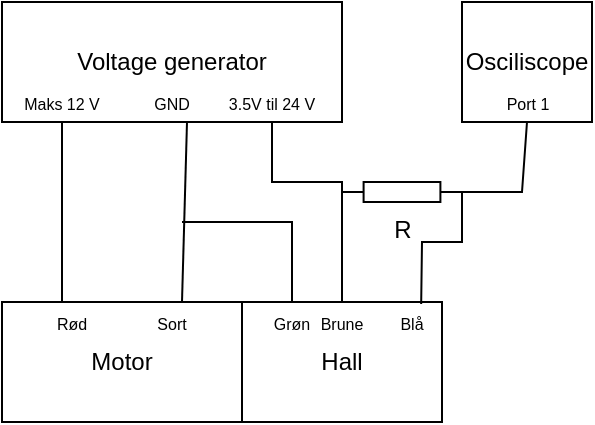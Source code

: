 <mxfile version="28.1.2">
  <diagram name="Page-1" id="2KN4n-oY-idVr_XuJjIR">
    <mxGraphModel dx="548" dy="329" grid="1" gridSize="10" guides="1" tooltips="1" connect="1" arrows="1" fold="1" page="1" pageScale="1" pageWidth="850" pageHeight="1100" math="0" shadow="0">
      <root>
        <mxCell id="0" />
        <mxCell id="1" parent="0" />
        <mxCell id="TGLitazUsg_yzprh3FVX-1" value="Motor" style="rounded=0;whiteSpace=wrap;html=1;" vertex="1" parent="1">
          <mxGeometry x="440" y="240" width="120" height="60" as="geometry" />
        </mxCell>
        <mxCell id="TGLitazUsg_yzprh3FVX-2" value="Voltage generator" style="rounded=0;whiteSpace=wrap;html=1;" vertex="1" parent="1">
          <mxGeometry x="440" y="90" width="170" height="60" as="geometry" />
        </mxCell>
        <mxCell id="TGLitazUsg_yzprh3FVX-3" value="" style="endArrow=none;html=1;rounded=0;exitX=0.25;exitY=0;exitDx=0;exitDy=0;entryX=0.5;entryY=1;entryDx=0;entryDy=0;" edge="1" parent="1" source="TGLitazUsg_yzprh3FVX-1" target="TGLitazUsg_yzprh3FVX-5">
          <mxGeometry width="50" height="50" relative="1" as="geometry">
            <mxPoint x="400" y="200" as="sourcePoint" />
            <mxPoint x="450" y="150" as="targetPoint" />
          </mxGeometry>
        </mxCell>
        <mxCell id="TGLitazUsg_yzprh3FVX-5" value="&lt;font style=&quot;font-size: 8px;&quot;&gt;Maks 12 V&lt;/font&gt;" style="text;html=1;align=center;verticalAlign=middle;whiteSpace=wrap;rounded=0;" vertex="1" parent="1">
          <mxGeometry x="450" y="130" width="40" height="20" as="geometry" />
        </mxCell>
        <mxCell id="TGLitazUsg_yzprh3FVX-8" value="&lt;font style=&quot;font-size: 8px;&quot;&gt;GND&lt;/font&gt;" style="text;html=1;align=center;verticalAlign=middle;whiteSpace=wrap;rounded=0;" vertex="1" parent="1">
          <mxGeometry x="510" y="130" width="30" height="20" as="geometry" />
        </mxCell>
        <mxCell id="TGLitazUsg_yzprh3FVX-9" value="" style="endArrow=none;html=1;rounded=0;entryX=0.75;entryY=1;entryDx=0;entryDy=0;exitX=0.75;exitY=0;exitDx=0;exitDy=0;" edge="1" parent="1" source="TGLitazUsg_yzprh3FVX-1" target="TGLitazUsg_yzprh3FVX-8">
          <mxGeometry width="50" height="50" relative="1" as="geometry">
            <mxPoint x="640" y="220" as="sourcePoint" />
            <mxPoint x="690" y="170" as="targetPoint" />
          </mxGeometry>
        </mxCell>
        <mxCell id="TGLitazUsg_yzprh3FVX-11" value="Hall" style="rounded=0;whiteSpace=wrap;html=1;" vertex="1" parent="1">
          <mxGeometry x="560" y="240" width="100" height="60" as="geometry" />
        </mxCell>
        <mxCell id="TGLitazUsg_yzprh3FVX-12" value="&lt;font style=&quot;font-size: 8px;&quot;&gt;Grøn&lt;/font&gt;" style="text;html=1;align=center;verticalAlign=middle;whiteSpace=wrap;rounded=0;" vertex="1" parent="1">
          <mxGeometry x="570" y="240" width="30" height="20" as="geometry" />
        </mxCell>
        <mxCell id="TGLitazUsg_yzprh3FVX-13" value="&lt;font style=&quot;font-size: 8px;&quot;&gt;Rød&lt;/font&gt;" style="text;html=1;align=center;verticalAlign=middle;whiteSpace=wrap;rounded=0;" vertex="1" parent="1">
          <mxGeometry x="460" y="240" width="30" height="20" as="geometry" />
        </mxCell>
        <mxCell id="TGLitazUsg_yzprh3FVX-14" value="" style="endArrow=none;html=1;rounded=0;exitX=0.25;exitY=0;exitDx=0;exitDy=0;" edge="1" parent="1" source="TGLitazUsg_yzprh3FVX-11">
          <mxGeometry width="50" height="50" relative="1" as="geometry">
            <mxPoint x="610" y="170" as="sourcePoint" />
            <mxPoint x="530" y="200" as="targetPoint" />
            <Array as="points">
              <mxPoint x="585" y="200" />
            </Array>
          </mxGeometry>
        </mxCell>
        <mxCell id="TGLitazUsg_yzprh3FVX-15" value="&lt;font style=&quot;font-size: 8px;&quot;&gt;Sort&lt;/font&gt;" style="text;html=1;align=center;verticalAlign=middle;whiteSpace=wrap;rounded=0;" vertex="1" parent="1">
          <mxGeometry x="510" y="240" width="30" height="20" as="geometry" />
        </mxCell>
        <mxCell id="TGLitazUsg_yzprh3FVX-16" value="&lt;font style=&quot;font-size: 8px;&quot;&gt;Brune&lt;/font&gt;" style="text;html=1;align=center;verticalAlign=middle;whiteSpace=wrap;rounded=0;" vertex="1" parent="1">
          <mxGeometry x="595" y="240" width="30" height="20" as="geometry" />
        </mxCell>
        <mxCell id="TGLitazUsg_yzprh3FVX-17" value="&lt;font style=&quot;font-size: 8px;&quot;&gt;3.5V til 24 V&lt;/font&gt;" style="text;html=1;align=center;verticalAlign=middle;whiteSpace=wrap;rounded=0;" vertex="1" parent="1">
          <mxGeometry x="550" y="130" width="50" height="20" as="geometry" />
        </mxCell>
        <mxCell id="TGLitazUsg_yzprh3FVX-19" value="" style="endArrow=none;html=1;rounded=0;entryX=0.5;entryY=1;entryDx=0;entryDy=0;" edge="1" parent="1" target="TGLitazUsg_yzprh3FVX-17">
          <mxGeometry width="50" height="50" relative="1" as="geometry">
            <mxPoint x="610" y="240" as="sourcePoint" />
            <mxPoint x="660" y="190" as="targetPoint" />
            <Array as="points">
              <mxPoint x="610" y="180" />
              <mxPoint x="575" y="180" />
            </Array>
          </mxGeometry>
        </mxCell>
        <mxCell id="TGLitazUsg_yzprh3FVX-20" value="&lt;span style=&quot;font-size: 8px;&quot;&gt;Blå&lt;/span&gt;" style="text;html=1;align=center;verticalAlign=middle;whiteSpace=wrap;rounded=0;" vertex="1" parent="1">
          <mxGeometry x="630" y="240" width="30" height="20" as="geometry" />
        </mxCell>
        <mxCell id="TGLitazUsg_yzprh3FVX-21" value="" style="endArrow=none;html=1;rounded=0;exitX=0.653;exitY=0.05;exitDx=0;exitDy=0;exitPerimeter=0;entryX=1;entryY=0.5;entryDx=0;entryDy=0;entryPerimeter=0;" edge="1" parent="1" source="TGLitazUsg_yzprh3FVX-20" target="TGLitazUsg_yzprh3FVX-22">
          <mxGeometry width="50" height="50" relative="1" as="geometry">
            <mxPoint x="640" y="240" as="sourcePoint" />
            <mxPoint x="650" y="200" as="targetPoint" />
            <Array as="points">
              <mxPoint x="650" y="210" />
              <mxPoint x="670" y="210" />
            </Array>
          </mxGeometry>
        </mxCell>
        <mxCell id="TGLitazUsg_yzprh3FVX-22" value="R" style="pointerEvents=1;verticalLabelPosition=bottom;shadow=0;dashed=0;align=center;html=1;verticalAlign=top;shape=mxgraph.electrical.resistors.resistor_1;" vertex="1" parent="1">
          <mxGeometry x="610" y="180" width="60" height="10" as="geometry" />
        </mxCell>
        <mxCell id="TGLitazUsg_yzprh3FVX-23" value="Osciliscope" style="rounded=0;whiteSpace=wrap;html=1;" vertex="1" parent="1">
          <mxGeometry x="670" y="90" width="65" height="60" as="geometry" />
        </mxCell>
        <mxCell id="TGLitazUsg_yzprh3FVX-24" value="" style="endArrow=none;html=1;rounded=0;entryX=0.5;entryY=1;entryDx=0;entryDy=0;exitX=1;exitY=0.5;exitDx=0;exitDy=0;exitPerimeter=0;" edge="1" parent="1" source="TGLitazUsg_yzprh3FVX-22" target="TGLitazUsg_yzprh3FVX-23">
          <mxGeometry width="50" height="50" relative="1" as="geometry">
            <mxPoint x="710" y="200" as="sourcePoint" />
            <mxPoint x="760" y="150" as="targetPoint" />
            <Array as="points">
              <mxPoint x="700" y="185" />
            </Array>
          </mxGeometry>
        </mxCell>
        <mxCell id="TGLitazUsg_yzprh3FVX-25" value="&lt;span style=&quot;font-size: 8px;&quot;&gt;Port 1&lt;/span&gt;" style="text;html=1;align=center;verticalAlign=middle;whiteSpace=wrap;rounded=0;" vertex="1" parent="1">
          <mxGeometry x="687.5" y="130" width="30" height="20" as="geometry" />
        </mxCell>
      </root>
    </mxGraphModel>
  </diagram>
</mxfile>
